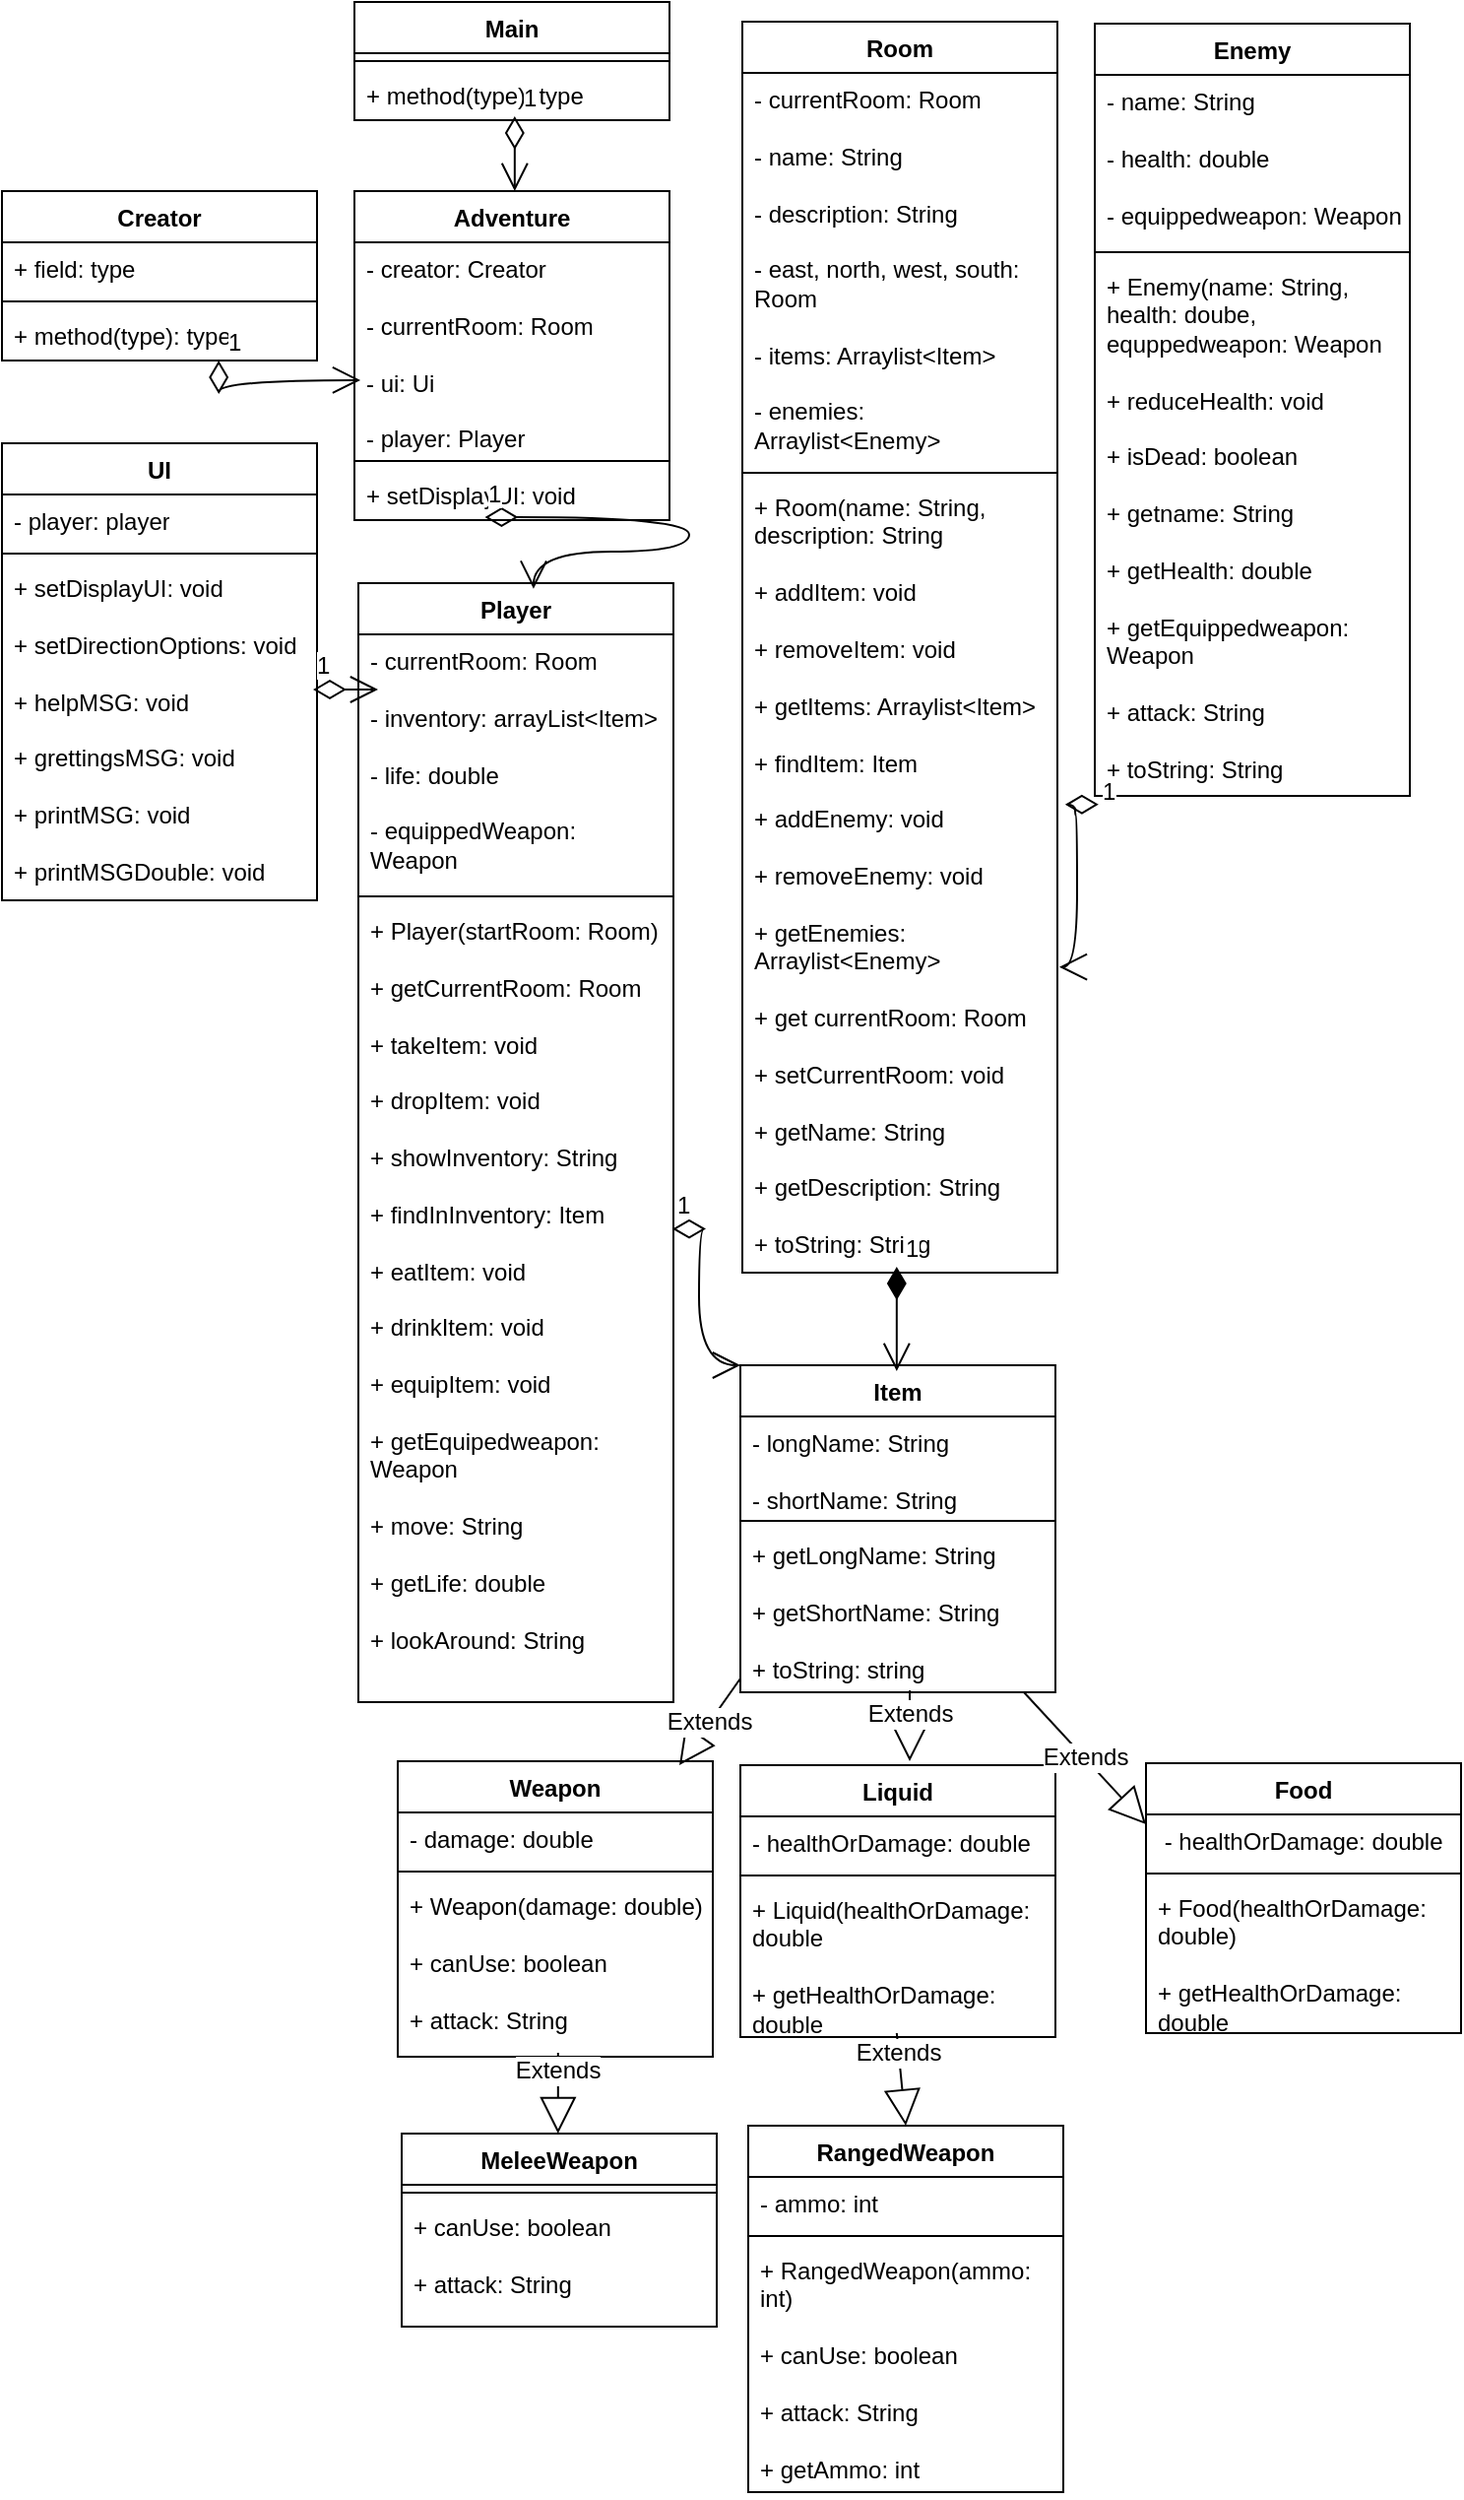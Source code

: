 <mxfile version="24.7.17">
  <diagram name="Side-1" id="qU7jDRmp4sU-wPXfuagq">
    <mxGraphModel dx="1969" dy="2167" grid="0" gridSize="10" guides="1" tooltips="1" connect="1" arrows="1" fold="1" page="0" pageScale="1" pageWidth="827" pageHeight="1169" math="0" shadow="0">
      <root>
        <mxCell id="0" />
        <mxCell id="1" parent="0" />
        <mxCell id="G3Mlg8crtl-Sd_K7aRFt-5" value="Weapon" style="swimlane;fontStyle=1;align=center;verticalAlign=top;childLayout=stackLayout;horizontal=1;startSize=26;horizontalStack=0;resizeParent=1;resizeParentMax=0;resizeLast=0;collapsible=1;marginBottom=0;whiteSpace=wrap;html=1;" parent="1" vertex="1">
          <mxGeometry x="370" y="-92" width="160" height="150" as="geometry" />
        </mxCell>
        <mxCell id="G3Mlg8crtl-Sd_K7aRFt-6" value="- damage: double" style="text;strokeColor=none;fillColor=none;align=left;verticalAlign=top;spacingLeft=4;spacingRight=4;overflow=hidden;rotatable=0;points=[[0,0.5],[1,0.5]];portConstraint=eastwest;whiteSpace=wrap;html=1;" parent="G3Mlg8crtl-Sd_K7aRFt-5" vertex="1">
          <mxGeometry y="26" width="160" height="26" as="geometry" />
        </mxCell>
        <mxCell id="G3Mlg8crtl-Sd_K7aRFt-7" value="" style="line;strokeWidth=1;fillColor=none;align=left;verticalAlign=middle;spacingTop=-1;spacingLeft=3;spacingRight=3;rotatable=0;labelPosition=right;points=[];portConstraint=eastwest;strokeColor=inherit;" parent="G3Mlg8crtl-Sd_K7aRFt-5" vertex="1">
          <mxGeometry y="52" width="160" height="8" as="geometry" />
        </mxCell>
        <mxCell id="G3Mlg8crtl-Sd_K7aRFt-8" value="+ Weapon(damage: double)&lt;div&gt;&lt;br&gt;&lt;/div&gt;&lt;div&gt;+ canUse: boolean&lt;/div&gt;&lt;div&gt;&lt;br&gt;&lt;/div&gt;&lt;div&gt;+ attack: String&lt;/div&gt;" style="text;strokeColor=none;fillColor=none;align=left;verticalAlign=top;spacingLeft=4;spacingRight=4;overflow=hidden;rotatable=0;points=[[0,0.5],[1,0.5]];portConstraint=eastwest;whiteSpace=wrap;html=1;" parent="G3Mlg8crtl-Sd_K7aRFt-5" vertex="1">
          <mxGeometry y="60" width="160" height="90" as="geometry" />
        </mxCell>
        <mxCell id="G3Mlg8crtl-Sd_K7aRFt-9" value="Food" style="swimlane;fontStyle=1;align=center;verticalAlign=top;childLayout=stackLayout;horizontal=1;startSize=26;horizontalStack=0;resizeParent=1;resizeParentMax=0;resizeLast=0;collapsible=1;marginBottom=0;whiteSpace=wrap;html=1;" parent="1" vertex="1">
          <mxGeometry x="750" y="-91" width="160" height="137" as="geometry" />
        </mxCell>
        <mxCell id="G3Mlg8crtl-Sd_K7aRFt-10" value="&amp;nbsp;- healthOrDamage: double" style="text;strokeColor=none;fillColor=none;align=left;verticalAlign=top;spacingLeft=4;spacingRight=4;overflow=hidden;rotatable=0;points=[[0,0.5],[1,0.5]];portConstraint=eastwest;whiteSpace=wrap;html=1;" parent="G3Mlg8crtl-Sd_K7aRFt-9" vertex="1">
          <mxGeometry y="26" width="160" height="26" as="geometry" />
        </mxCell>
        <mxCell id="G3Mlg8crtl-Sd_K7aRFt-11" value="" style="line;strokeWidth=1;fillColor=none;align=left;verticalAlign=middle;spacingTop=-1;spacingLeft=3;spacingRight=3;rotatable=0;labelPosition=right;points=[];portConstraint=eastwest;strokeColor=inherit;" parent="G3Mlg8crtl-Sd_K7aRFt-9" vertex="1">
          <mxGeometry y="52" width="160" height="8" as="geometry" />
        </mxCell>
        <mxCell id="G3Mlg8crtl-Sd_K7aRFt-12" value="+ Food(healthOrDamage: double)&lt;div&gt;&lt;br&gt;&lt;/div&gt;&lt;div&gt;+ getHealthOrDamage: double&lt;/div&gt;" style="text;strokeColor=none;fillColor=none;align=left;verticalAlign=top;spacingLeft=4;spacingRight=4;overflow=hidden;rotatable=0;points=[[0,0.5],[1,0.5]];portConstraint=eastwest;whiteSpace=wrap;html=1;" parent="G3Mlg8crtl-Sd_K7aRFt-9" vertex="1">
          <mxGeometry y="60" width="160" height="77" as="geometry" />
        </mxCell>
        <mxCell id="G3Mlg8crtl-Sd_K7aRFt-32" value="Item" style="swimlane;fontStyle=1;align=center;verticalAlign=top;childLayout=stackLayout;horizontal=1;startSize=26;horizontalStack=0;resizeParent=1;resizeParentMax=0;resizeLast=0;collapsible=1;marginBottom=0;whiteSpace=wrap;html=1;" parent="1" vertex="1">
          <mxGeometry x="544" y="-293" width="160" height="166" as="geometry" />
        </mxCell>
        <mxCell id="G3Mlg8crtl-Sd_K7aRFt-33" value="- longName: String&lt;div&gt;&lt;br&gt;&lt;/div&gt;&lt;div&gt;- shortName: String&lt;/div&gt;" style="text;strokeColor=none;fillColor=none;align=left;verticalAlign=top;spacingLeft=4;spacingRight=4;overflow=hidden;rotatable=0;points=[[0,0.5],[1,0.5]];portConstraint=eastwest;whiteSpace=wrap;html=1;" parent="G3Mlg8crtl-Sd_K7aRFt-32" vertex="1">
          <mxGeometry y="26" width="160" height="49" as="geometry" />
        </mxCell>
        <mxCell id="G3Mlg8crtl-Sd_K7aRFt-34" value="" style="line;strokeWidth=1;fillColor=none;align=left;verticalAlign=middle;spacingTop=-1;spacingLeft=3;spacingRight=3;rotatable=0;labelPosition=right;points=[];portConstraint=eastwest;strokeColor=inherit;" parent="G3Mlg8crtl-Sd_K7aRFt-32" vertex="1">
          <mxGeometry y="75" width="160" height="8" as="geometry" />
        </mxCell>
        <mxCell id="G3Mlg8crtl-Sd_K7aRFt-35" value="+ getLongName: String&lt;div&gt;&lt;br&gt;&lt;/div&gt;&lt;div&gt;+ getShortName: String&lt;/div&gt;&lt;div&gt;&lt;br&gt;&lt;/div&gt;&lt;div&gt;+ toString: string&lt;/div&gt;" style="text;strokeColor=none;fillColor=none;align=left;verticalAlign=top;spacingLeft=4;spacingRight=4;overflow=hidden;rotatable=0;points=[[0,0.5],[1,0.5]];portConstraint=eastwest;whiteSpace=wrap;html=1;" parent="G3Mlg8crtl-Sd_K7aRFt-32" vertex="1">
          <mxGeometry y="83" width="160" height="83" as="geometry" />
        </mxCell>
        <mxCell id="G3Mlg8crtl-Sd_K7aRFt-36" value="Liquid" style="swimlane;fontStyle=1;align=center;verticalAlign=top;childLayout=stackLayout;horizontal=1;startSize=26;horizontalStack=0;resizeParent=1;resizeParentMax=0;resizeLast=0;collapsible=1;marginBottom=0;whiteSpace=wrap;html=1;" parent="1" vertex="1">
          <mxGeometry x="544" y="-90" width="160" height="138" as="geometry" />
        </mxCell>
        <mxCell id="G3Mlg8crtl-Sd_K7aRFt-37" value="- healthOrDamage: double" style="text;strokeColor=none;fillColor=none;align=left;verticalAlign=top;spacingLeft=4;spacingRight=4;overflow=hidden;rotatable=0;points=[[0,0.5],[1,0.5]];portConstraint=eastwest;whiteSpace=wrap;html=1;" parent="G3Mlg8crtl-Sd_K7aRFt-36" vertex="1">
          <mxGeometry y="26" width="160" height="26" as="geometry" />
        </mxCell>
        <mxCell id="G3Mlg8crtl-Sd_K7aRFt-38" value="" style="line;strokeWidth=1;fillColor=none;align=left;verticalAlign=middle;spacingTop=-1;spacingLeft=3;spacingRight=3;rotatable=0;labelPosition=right;points=[];portConstraint=eastwest;strokeColor=inherit;" parent="G3Mlg8crtl-Sd_K7aRFt-36" vertex="1">
          <mxGeometry y="52" width="160" height="8" as="geometry" />
        </mxCell>
        <mxCell id="G3Mlg8crtl-Sd_K7aRFt-39" value="+ Liquid(healthOrDamage: double&lt;div&gt;&lt;br&gt;&lt;/div&gt;&lt;div&gt;+ getHealthOrDamage: double&lt;/div&gt;" style="text;strokeColor=none;fillColor=none;align=left;verticalAlign=top;spacingLeft=4;spacingRight=4;overflow=hidden;rotatable=0;points=[[0,0.5],[1,0.5]];portConstraint=eastwest;whiteSpace=wrap;html=1;" parent="G3Mlg8crtl-Sd_K7aRFt-36" vertex="1">
          <mxGeometry y="60" width="160" height="78" as="geometry" />
        </mxCell>
        <mxCell id="G3Mlg8crtl-Sd_K7aRFt-41" value="MeleeWeapon" style="swimlane;fontStyle=1;align=center;verticalAlign=top;childLayout=stackLayout;horizontal=1;startSize=26;horizontalStack=0;resizeParent=1;resizeParentMax=0;resizeLast=0;collapsible=1;marginBottom=0;whiteSpace=wrap;html=1;" parent="1" vertex="1">
          <mxGeometry x="372" y="97" width="160" height="98" as="geometry" />
        </mxCell>
        <mxCell id="G3Mlg8crtl-Sd_K7aRFt-43" value="" style="line;strokeWidth=1;fillColor=none;align=left;verticalAlign=middle;spacingTop=-1;spacingLeft=3;spacingRight=3;rotatable=0;labelPosition=right;points=[];portConstraint=eastwest;strokeColor=inherit;" parent="G3Mlg8crtl-Sd_K7aRFt-41" vertex="1">
          <mxGeometry y="26" width="160" height="8" as="geometry" />
        </mxCell>
        <mxCell id="G3Mlg8crtl-Sd_K7aRFt-44" value="+ canUse: boolean&lt;div&gt;&lt;br&gt;&lt;/div&gt;&lt;div&gt;+ attack: String&lt;/div&gt;" style="text;strokeColor=none;fillColor=none;align=left;verticalAlign=top;spacingLeft=4;spacingRight=4;overflow=hidden;rotatable=0;points=[[0,0.5],[1,0.5]];portConstraint=eastwest;whiteSpace=wrap;html=1;" parent="G3Mlg8crtl-Sd_K7aRFt-41" vertex="1">
          <mxGeometry y="34" width="160" height="64" as="geometry" />
        </mxCell>
        <mxCell id="G3Mlg8crtl-Sd_K7aRFt-45" value="RangedWeapon" style="swimlane;fontStyle=1;align=center;verticalAlign=top;childLayout=stackLayout;horizontal=1;startSize=26;horizontalStack=0;resizeParent=1;resizeParentMax=0;resizeLast=0;collapsible=1;marginBottom=0;whiteSpace=wrap;html=1;" parent="1" vertex="1">
          <mxGeometry x="548" y="93" width="160" height="186" as="geometry" />
        </mxCell>
        <mxCell id="G3Mlg8crtl-Sd_K7aRFt-46" value="- ammo: int" style="text;strokeColor=none;fillColor=none;align=left;verticalAlign=top;spacingLeft=4;spacingRight=4;overflow=hidden;rotatable=0;points=[[0,0.5],[1,0.5]];portConstraint=eastwest;whiteSpace=wrap;html=1;" parent="G3Mlg8crtl-Sd_K7aRFt-45" vertex="1">
          <mxGeometry y="26" width="160" height="26" as="geometry" />
        </mxCell>
        <mxCell id="G3Mlg8crtl-Sd_K7aRFt-47" value="" style="line;strokeWidth=1;fillColor=none;align=left;verticalAlign=middle;spacingTop=-1;spacingLeft=3;spacingRight=3;rotatable=0;labelPosition=right;points=[];portConstraint=eastwest;strokeColor=inherit;" parent="G3Mlg8crtl-Sd_K7aRFt-45" vertex="1">
          <mxGeometry y="52" width="160" height="8" as="geometry" />
        </mxCell>
        <mxCell id="G3Mlg8crtl-Sd_K7aRFt-48" value="+ RangedWeapon(ammo: int)&lt;div&gt;&lt;br&gt;&lt;/div&gt;&lt;div&gt;+ canUse: boolean&lt;/div&gt;&lt;div&gt;&lt;br&gt;&lt;/div&gt;&lt;div&gt;+ attack: String&lt;/div&gt;&lt;div&gt;&lt;br&gt;&lt;/div&gt;&lt;div&gt;+ getAmmo: int&lt;/div&gt;" style="text;strokeColor=none;fillColor=none;align=left;verticalAlign=top;spacingLeft=4;spacingRight=4;overflow=hidden;rotatable=0;points=[[0,0.5],[1,0.5]];portConstraint=eastwest;whiteSpace=wrap;html=1;" parent="G3Mlg8crtl-Sd_K7aRFt-45" vertex="1">
          <mxGeometry y="60" width="160" height="126" as="geometry" />
        </mxCell>
        <mxCell id="G3Mlg8crtl-Sd_K7aRFt-49" value="Player" style="swimlane;fontStyle=1;align=center;verticalAlign=top;childLayout=stackLayout;horizontal=1;startSize=26;horizontalStack=0;resizeParent=1;resizeParentMax=0;resizeLast=0;collapsible=1;marginBottom=0;whiteSpace=wrap;html=1;" parent="1" vertex="1">
          <mxGeometry x="350" y="-690" width="160" height="568" as="geometry" />
        </mxCell>
        <mxCell id="G3Mlg8crtl-Sd_K7aRFt-50" value="- currentRoom: Room&lt;div&gt;&lt;br&gt;&lt;/div&gt;&lt;div&gt;- inventory: arrayList&amp;lt;Item&amp;gt;&lt;/div&gt;&lt;div&gt;&lt;br&gt;&lt;/div&gt;&lt;div&gt;- life: double&lt;/div&gt;&lt;div&gt;&lt;br&gt;&lt;/div&gt;&lt;div&gt;- equippedWeapon: Weapon&lt;/div&gt;" style="text;strokeColor=none;fillColor=none;align=left;verticalAlign=top;spacingLeft=4;spacingRight=4;overflow=hidden;rotatable=0;points=[[0,0.5],[1,0.5]];portConstraint=eastwest;whiteSpace=wrap;html=1;" parent="G3Mlg8crtl-Sd_K7aRFt-49" vertex="1">
          <mxGeometry y="26" width="160" height="129" as="geometry" />
        </mxCell>
        <mxCell id="G3Mlg8crtl-Sd_K7aRFt-51" value="" style="line;strokeWidth=1;fillColor=none;align=left;verticalAlign=middle;spacingTop=-1;spacingLeft=3;spacingRight=3;rotatable=0;labelPosition=right;points=[];portConstraint=eastwest;strokeColor=inherit;" parent="G3Mlg8crtl-Sd_K7aRFt-49" vertex="1">
          <mxGeometry y="155" width="160" height="8" as="geometry" />
        </mxCell>
        <mxCell id="G3Mlg8crtl-Sd_K7aRFt-52" value="+ Player(startRoom: Room)&lt;div&gt;&lt;br&gt;&lt;/div&gt;&lt;div&gt;+ getCurrentRoom: Room&lt;/div&gt;&lt;div&gt;&lt;br&gt;&lt;/div&gt;&lt;div&gt;+ takeItem: void&lt;/div&gt;&lt;div&gt;&lt;br&gt;&lt;/div&gt;&lt;div&gt;+ dropItem: void&lt;/div&gt;&lt;div&gt;&lt;br&gt;&lt;/div&gt;&lt;div&gt;+ showInventory: String&lt;/div&gt;&lt;div&gt;&lt;br&gt;&lt;/div&gt;&lt;div&gt;+ findInInventory: Item&lt;/div&gt;&lt;div&gt;&lt;br&gt;&lt;/div&gt;&lt;div&gt;+ eatItem: void&lt;/div&gt;&lt;div&gt;&lt;br&gt;&lt;/div&gt;&lt;div&gt;+ drinkItem: void&lt;/div&gt;&lt;div&gt;&lt;br&gt;&lt;/div&gt;&lt;div&gt;+ equipItem: void&lt;/div&gt;&lt;div&gt;&lt;br&gt;&lt;/div&gt;&lt;div&gt;+ getEquipedweapon: Weapon&lt;/div&gt;&lt;div&gt;&lt;br&gt;&lt;/div&gt;&lt;div&gt;+ move: String&lt;/div&gt;&lt;div&gt;&lt;br&gt;&lt;/div&gt;&lt;div&gt;+ getLife: double&lt;/div&gt;&lt;div&gt;&lt;br&gt;&lt;/div&gt;&lt;div&gt;+ lookAround: String&lt;/div&gt;" style="text;strokeColor=none;fillColor=none;align=left;verticalAlign=top;spacingLeft=4;spacingRight=4;overflow=hidden;rotatable=0;points=[[0,0.5],[1,0.5]];portConstraint=eastwest;whiteSpace=wrap;html=1;" parent="G3Mlg8crtl-Sd_K7aRFt-49" vertex="1">
          <mxGeometry y="163" width="160" height="405" as="geometry" />
        </mxCell>
        <mxCell id="QJB_FHKzE-q1zCxWpkuR-5" value="Adventure" style="swimlane;fontStyle=1;align=center;verticalAlign=top;childLayout=stackLayout;horizontal=1;startSize=26;horizontalStack=0;resizeParent=1;resizeParentMax=0;resizeLast=0;collapsible=1;marginBottom=0;whiteSpace=wrap;html=1;" vertex="1" parent="1">
          <mxGeometry x="348" y="-889" width="160" height="167" as="geometry" />
        </mxCell>
        <mxCell id="QJB_FHKzE-q1zCxWpkuR-6" value="- creator: Creator&lt;div&gt;&lt;br&gt;&lt;/div&gt;&lt;div&gt;- currentRoom: Room&lt;/div&gt;&lt;div&gt;&lt;br&gt;&lt;/div&gt;&lt;div&gt;- ui: Ui&lt;/div&gt;&lt;div&gt;&lt;br&gt;&lt;/div&gt;&lt;div&gt;- player: Player&lt;br&gt;&lt;div&gt;&lt;br&gt;&lt;/div&gt;&lt;/div&gt;" style="text;strokeColor=none;fillColor=none;align=left;verticalAlign=top;spacingLeft=4;spacingRight=4;overflow=hidden;rotatable=0;points=[[0,0.5],[1,0.5]];portConstraint=eastwest;whiteSpace=wrap;html=1;" vertex="1" parent="QJB_FHKzE-q1zCxWpkuR-5">
          <mxGeometry y="26" width="160" height="107" as="geometry" />
        </mxCell>
        <mxCell id="QJB_FHKzE-q1zCxWpkuR-7" value="" style="line;strokeWidth=1;fillColor=none;align=left;verticalAlign=middle;spacingTop=-1;spacingLeft=3;spacingRight=3;rotatable=0;labelPosition=right;points=[];portConstraint=eastwest;strokeColor=inherit;" vertex="1" parent="QJB_FHKzE-q1zCxWpkuR-5">
          <mxGeometry y="133" width="160" height="8" as="geometry" />
        </mxCell>
        <mxCell id="QJB_FHKzE-q1zCxWpkuR-8" value="+ setDisplayUI: void" style="text;strokeColor=none;fillColor=none;align=left;verticalAlign=top;spacingLeft=4;spacingRight=4;overflow=hidden;rotatable=0;points=[[0,0.5],[1,0.5]];portConstraint=eastwest;whiteSpace=wrap;html=1;" vertex="1" parent="QJB_FHKzE-q1zCxWpkuR-5">
          <mxGeometry y="141" width="160" height="26" as="geometry" />
        </mxCell>
        <mxCell id="QJB_FHKzE-q1zCxWpkuR-9" value="Creator" style="swimlane;fontStyle=1;align=center;verticalAlign=top;childLayout=stackLayout;horizontal=1;startSize=26;horizontalStack=0;resizeParent=1;resizeParentMax=0;resizeLast=0;collapsible=1;marginBottom=0;whiteSpace=wrap;html=1;" vertex="1" parent="1">
          <mxGeometry x="169" y="-889" width="160" height="86" as="geometry" />
        </mxCell>
        <mxCell id="QJB_FHKzE-q1zCxWpkuR-10" value="+ field: type" style="text;strokeColor=none;fillColor=none;align=left;verticalAlign=top;spacingLeft=4;spacingRight=4;overflow=hidden;rotatable=0;points=[[0,0.5],[1,0.5]];portConstraint=eastwest;whiteSpace=wrap;html=1;" vertex="1" parent="QJB_FHKzE-q1zCxWpkuR-9">
          <mxGeometry y="26" width="160" height="26" as="geometry" />
        </mxCell>
        <mxCell id="QJB_FHKzE-q1zCxWpkuR-11" value="" style="line;strokeWidth=1;fillColor=none;align=left;verticalAlign=middle;spacingTop=-1;spacingLeft=3;spacingRight=3;rotatable=0;labelPosition=right;points=[];portConstraint=eastwest;strokeColor=inherit;" vertex="1" parent="QJB_FHKzE-q1zCxWpkuR-9">
          <mxGeometry y="52" width="160" height="8" as="geometry" />
        </mxCell>
        <mxCell id="QJB_FHKzE-q1zCxWpkuR-12" value="+ method(type): type" style="text;strokeColor=none;fillColor=none;align=left;verticalAlign=top;spacingLeft=4;spacingRight=4;overflow=hidden;rotatable=0;points=[[0,0.5],[1,0.5]];portConstraint=eastwest;whiteSpace=wrap;html=1;" vertex="1" parent="QJB_FHKzE-q1zCxWpkuR-9">
          <mxGeometry y="60" width="160" height="26" as="geometry" />
        </mxCell>
        <mxCell id="QJB_FHKzE-q1zCxWpkuR-13" value="Enemy" style="swimlane;fontStyle=1;align=center;verticalAlign=top;childLayout=stackLayout;horizontal=1;startSize=26;horizontalStack=0;resizeParent=1;resizeParentMax=0;resizeLast=0;collapsible=1;marginBottom=0;whiteSpace=wrap;html=1;" vertex="1" parent="1">
          <mxGeometry x="724" y="-974" width="160" height="392" as="geometry" />
        </mxCell>
        <mxCell id="QJB_FHKzE-q1zCxWpkuR-14" value="- name: String&lt;div&gt;&lt;br&gt;&lt;/div&gt;&lt;div&gt;- health: double&lt;/div&gt;&lt;div&gt;&lt;br&gt;&lt;/div&gt;&lt;div&gt;- equippedweapon: Weapon&lt;/div&gt;" style="text;strokeColor=none;fillColor=none;align=left;verticalAlign=top;spacingLeft=4;spacingRight=4;overflow=hidden;rotatable=0;points=[[0,0.5],[1,0.5]];portConstraint=eastwest;whiteSpace=wrap;html=1;" vertex="1" parent="QJB_FHKzE-q1zCxWpkuR-13">
          <mxGeometry y="26" width="160" height="86" as="geometry" />
        </mxCell>
        <mxCell id="QJB_FHKzE-q1zCxWpkuR-15" value="" style="line;strokeWidth=1;fillColor=none;align=left;verticalAlign=middle;spacingTop=-1;spacingLeft=3;spacingRight=3;rotatable=0;labelPosition=right;points=[];portConstraint=eastwest;strokeColor=inherit;" vertex="1" parent="QJB_FHKzE-q1zCxWpkuR-13">
          <mxGeometry y="112" width="160" height="8" as="geometry" />
        </mxCell>
        <mxCell id="QJB_FHKzE-q1zCxWpkuR-16" value="+ Enemy(name: String, health: doube, equppedweapon: Weapon&lt;div&gt;&lt;br&gt;&lt;/div&gt;&lt;div&gt;+ reduceHealth: void&lt;/div&gt;&lt;div&gt;&lt;br&gt;&lt;/div&gt;&lt;div&gt;+ isDead: boolean&lt;/div&gt;&lt;div&gt;&lt;br&gt;&lt;/div&gt;&lt;div&gt;+ getname: String&lt;/div&gt;&lt;div&gt;&lt;br&gt;&lt;/div&gt;&lt;div&gt;+ getHealth: double&lt;/div&gt;&lt;div&gt;&lt;br&gt;&lt;/div&gt;&lt;div&gt;+ getEquippedweapon: Weapon&lt;/div&gt;&lt;div&gt;&lt;br&gt;&lt;/div&gt;&lt;div&gt;+ attack: String&lt;/div&gt;&lt;div&gt;&lt;br&gt;&lt;/div&gt;&lt;div&gt;+ toString: String&lt;/div&gt;" style="text;strokeColor=none;fillColor=none;align=left;verticalAlign=top;spacingLeft=4;spacingRight=4;overflow=hidden;rotatable=0;points=[[0,0.5],[1,0.5]];portConstraint=eastwest;whiteSpace=wrap;html=1;" vertex="1" parent="QJB_FHKzE-q1zCxWpkuR-13">
          <mxGeometry y="120" width="160" height="272" as="geometry" />
        </mxCell>
        <mxCell id="QJB_FHKzE-q1zCxWpkuR-17" value="Main" style="swimlane;fontStyle=1;align=center;verticalAlign=top;childLayout=stackLayout;horizontal=1;startSize=26;horizontalStack=0;resizeParent=1;resizeParentMax=0;resizeLast=0;collapsible=1;marginBottom=0;whiteSpace=wrap;html=1;" vertex="1" parent="1">
          <mxGeometry x="348" y="-985" width="160" height="60" as="geometry" />
        </mxCell>
        <mxCell id="QJB_FHKzE-q1zCxWpkuR-19" value="" style="line;strokeWidth=1;fillColor=none;align=left;verticalAlign=middle;spacingTop=-1;spacingLeft=3;spacingRight=3;rotatable=0;labelPosition=right;points=[];portConstraint=eastwest;strokeColor=inherit;" vertex="1" parent="QJB_FHKzE-q1zCxWpkuR-17">
          <mxGeometry y="26" width="160" height="8" as="geometry" />
        </mxCell>
        <mxCell id="QJB_FHKzE-q1zCxWpkuR-20" value="+ method(type): type" style="text;strokeColor=none;fillColor=none;align=left;verticalAlign=top;spacingLeft=4;spacingRight=4;overflow=hidden;rotatable=0;points=[[0,0.5],[1,0.5]];portConstraint=eastwest;whiteSpace=wrap;html=1;" vertex="1" parent="QJB_FHKzE-q1zCxWpkuR-17">
          <mxGeometry y="34" width="160" height="26" as="geometry" />
        </mxCell>
        <mxCell id="QJB_FHKzE-q1zCxWpkuR-21" value="Room" style="swimlane;fontStyle=1;align=center;verticalAlign=top;childLayout=stackLayout;horizontal=1;startSize=26;horizontalStack=0;resizeParent=1;resizeParentMax=0;resizeLast=0;collapsible=1;marginBottom=0;whiteSpace=wrap;html=1;" vertex="1" parent="1">
          <mxGeometry x="545" y="-975" width="160" height="635" as="geometry" />
        </mxCell>
        <mxCell id="QJB_FHKzE-q1zCxWpkuR-22" value="- currentRoom: Room&lt;div&gt;&lt;br&gt;&lt;/div&gt;&lt;div&gt;- name: String&lt;/div&gt;&lt;div&gt;&lt;br&gt;&lt;/div&gt;&lt;div&gt;- description: String&lt;/div&gt;&lt;div&gt;&lt;br&gt;&lt;/div&gt;&lt;div&gt;- east, north, west, south: Room&lt;/div&gt;&lt;div&gt;&lt;br&gt;&lt;/div&gt;&lt;div&gt;- items: Arraylist&amp;lt;Item&amp;gt;&lt;/div&gt;&lt;div&gt;&lt;br&gt;&lt;/div&gt;&lt;div&gt;- enemies: Arraylist&amp;lt;Enemy&amp;gt;&lt;/div&gt;" style="text;strokeColor=none;fillColor=none;align=left;verticalAlign=top;spacingLeft=4;spacingRight=4;overflow=hidden;rotatable=0;points=[[0,0.5],[1,0.5]];portConstraint=eastwest;whiteSpace=wrap;html=1;" vertex="1" parent="QJB_FHKzE-q1zCxWpkuR-21">
          <mxGeometry y="26" width="160" height="199" as="geometry" />
        </mxCell>
        <mxCell id="QJB_FHKzE-q1zCxWpkuR-23" value="" style="line;strokeWidth=1;fillColor=none;align=left;verticalAlign=middle;spacingTop=-1;spacingLeft=3;spacingRight=3;rotatable=0;labelPosition=right;points=[];portConstraint=eastwest;strokeColor=inherit;" vertex="1" parent="QJB_FHKzE-q1zCxWpkuR-21">
          <mxGeometry y="225" width="160" height="8" as="geometry" />
        </mxCell>
        <mxCell id="QJB_FHKzE-q1zCxWpkuR-24" value="+ Room(name: String, description: String&lt;div&gt;&lt;br&gt;&lt;/div&gt;&lt;div&gt;+ addItem: void&lt;/div&gt;&lt;div&gt;&lt;br&gt;&lt;/div&gt;&lt;div&gt;+ removeItem: void&lt;/div&gt;&lt;div&gt;&lt;br&gt;&lt;/div&gt;&lt;div&gt;+ getItems: Arraylist&amp;lt;Item&amp;gt;&lt;/div&gt;&lt;div&gt;&lt;br&gt;&lt;/div&gt;&lt;div&gt;+ findItem: Item&lt;/div&gt;&lt;div&gt;&lt;br&gt;&lt;/div&gt;&lt;div&gt;+ addEnemy: void&lt;/div&gt;&lt;div&gt;&lt;br&gt;&lt;/div&gt;&lt;div&gt;+ removeEnemy: void&lt;/div&gt;&lt;div&gt;&lt;br&gt;&lt;/div&gt;&lt;div&gt;+ getEnemies: Arraylist&amp;lt;Enemy&amp;gt;&lt;/div&gt;&lt;div&gt;&lt;br&gt;&lt;/div&gt;&lt;div&gt;+ get currentRoom: Room&lt;/div&gt;&lt;div&gt;&lt;br&gt;&lt;/div&gt;&lt;div&gt;+ setCurrentRoom: void&lt;/div&gt;&lt;div&gt;&lt;br&gt;&lt;/div&gt;&lt;div&gt;+ getName: String&lt;/div&gt;&lt;div&gt;&lt;br&gt;&lt;/div&gt;&lt;div&gt;+ getDescription: String&lt;/div&gt;&lt;div&gt;&lt;br&gt;&lt;/div&gt;&lt;div&gt;+ toString: String&lt;/div&gt;&lt;div&gt;&lt;br&gt;&lt;/div&gt;&lt;div&gt;&lt;br&gt;&lt;/div&gt;" style="text;strokeColor=none;fillColor=none;align=left;verticalAlign=top;spacingLeft=4;spacingRight=4;overflow=hidden;rotatable=0;points=[[0,0.5],[1,0.5]];portConstraint=eastwest;whiteSpace=wrap;html=1;" vertex="1" parent="QJB_FHKzE-q1zCxWpkuR-21">
          <mxGeometry y="233" width="160" height="402" as="geometry" />
        </mxCell>
        <mxCell id="QJB_FHKzE-q1zCxWpkuR-25" value="UI" style="swimlane;fontStyle=1;align=center;verticalAlign=top;childLayout=stackLayout;horizontal=1;startSize=26;horizontalStack=0;resizeParent=1;resizeParentMax=0;resizeLast=0;collapsible=1;marginBottom=0;whiteSpace=wrap;html=1;" vertex="1" parent="1">
          <mxGeometry x="169" y="-761" width="160" height="232" as="geometry" />
        </mxCell>
        <mxCell id="QJB_FHKzE-q1zCxWpkuR-26" value="- player: player" style="text;strokeColor=none;fillColor=none;align=left;verticalAlign=top;spacingLeft=4;spacingRight=4;overflow=hidden;rotatable=0;points=[[0,0.5],[1,0.5]];portConstraint=eastwest;whiteSpace=wrap;html=1;" vertex="1" parent="QJB_FHKzE-q1zCxWpkuR-25">
          <mxGeometry y="26" width="160" height="26" as="geometry" />
        </mxCell>
        <mxCell id="QJB_FHKzE-q1zCxWpkuR-27" value="" style="line;strokeWidth=1;fillColor=none;align=left;verticalAlign=middle;spacingTop=-1;spacingLeft=3;spacingRight=3;rotatable=0;labelPosition=right;points=[];portConstraint=eastwest;strokeColor=inherit;" vertex="1" parent="QJB_FHKzE-q1zCxWpkuR-25">
          <mxGeometry y="52" width="160" height="8" as="geometry" />
        </mxCell>
        <mxCell id="QJB_FHKzE-q1zCxWpkuR-28" value="+ setDisplayUI: void&lt;div&gt;&lt;br&gt;&lt;/div&gt;&lt;div&gt;+ setDirectionOptions: void&lt;/div&gt;&lt;div&gt;&lt;br&gt;&lt;/div&gt;&lt;div&gt;+ helpMSG: void&lt;/div&gt;&lt;div&gt;&lt;br&gt;&lt;/div&gt;&lt;div&gt;+ grettingsMSG: void&lt;/div&gt;&lt;div&gt;&lt;br&gt;&lt;/div&gt;&lt;div&gt;+ printMSG: void&lt;/div&gt;&lt;div&gt;&lt;br&gt;&lt;/div&gt;&lt;div&gt;+ printMSGDouble: void&lt;/div&gt;" style="text;strokeColor=none;fillColor=none;align=left;verticalAlign=top;spacingLeft=4;spacingRight=4;overflow=hidden;rotatable=0;points=[[0,0.5],[1,0.5]];portConstraint=eastwest;whiteSpace=wrap;html=1;" vertex="1" parent="QJB_FHKzE-q1zCxWpkuR-25">
          <mxGeometry y="60" width="160" height="172" as="geometry" />
        </mxCell>
        <mxCell id="QJB_FHKzE-q1zCxWpkuR-30" value="Extends" style="endArrow=block;endSize=16;endFill=0;html=1;rounded=0;fontSize=12;curved=1;" edge="1" parent="1">
          <mxGeometry x="-0.333" width="160" relative="1" as="geometry">
            <mxPoint x="630" y="-128" as="sourcePoint" />
            <mxPoint x="630" y="-92" as="targetPoint" />
            <mxPoint as="offset" />
          </mxGeometry>
        </mxCell>
        <mxCell id="QJB_FHKzE-q1zCxWpkuR-31" value="Extends" style="endArrow=block;endSize=16;endFill=0;html=1;rounded=0;fontSize=12;curved=1;" edge="1" parent="1">
          <mxGeometry width="160" relative="1" as="geometry">
            <mxPoint x="688" y="-127" as="sourcePoint" />
            <mxPoint x="750" y="-60" as="targetPoint" />
          </mxGeometry>
        </mxCell>
        <mxCell id="QJB_FHKzE-q1zCxWpkuR-32" value="Extends" style="endArrow=block;endSize=16;endFill=0;html=1;rounded=0;fontSize=12;curved=1;" edge="1" parent="1">
          <mxGeometry width="160" relative="1" as="geometry">
            <mxPoint x="544" y="-134" as="sourcePoint" />
            <mxPoint x="513" y="-90" as="targetPoint" />
          </mxGeometry>
        </mxCell>
        <mxCell id="QJB_FHKzE-q1zCxWpkuR-33" value="Extends" style="endArrow=block;endSize=16;endFill=0;html=1;rounded=0;fontSize=12;curved=1;" edge="1" parent="1">
          <mxGeometry x="-0.561" width="160" relative="1" as="geometry">
            <mxPoint x="451.41" y="56" as="sourcePoint" />
            <mxPoint x="451.41" y="97" as="targetPoint" />
            <mxPoint as="offset" />
          </mxGeometry>
        </mxCell>
        <mxCell id="QJB_FHKzE-q1zCxWpkuR-34" value="Extends" style="endArrow=block;endSize=16;endFill=0;html=1;rounded=0;fontSize=12;curved=1;entryX=0.5;entryY=0;entryDx=0;entryDy=0;" edge="1" parent="1" target="G3Mlg8crtl-Sd_K7aRFt-45">
          <mxGeometry x="-0.561" width="160" relative="1" as="geometry">
            <mxPoint x="623.41" y="46" as="sourcePoint" />
            <mxPoint x="623.41" y="87" as="targetPoint" />
            <mxPoint as="offset" />
          </mxGeometry>
        </mxCell>
        <mxCell id="QJB_FHKzE-q1zCxWpkuR-35" value="1" style="endArrow=open;html=1;endSize=12;startArrow=diamondThin;startSize=14;startFill=1;edgeStyle=orthogonalEdgeStyle;align=left;verticalAlign=bottom;rounded=0;fontSize=12;curved=1;" edge="1" parent="1">
          <mxGeometry x="-1" y="3" relative="1" as="geometry">
            <mxPoint x="623.41" y="-343" as="sourcePoint" />
            <mxPoint x="623.41" y="-290" as="targetPoint" />
          </mxGeometry>
        </mxCell>
        <mxCell id="QJB_FHKzE-q1zCxWpkuR-36" value="1" style="endArrow=open;html=1;endSize=12;startArrow=diamondThin;startSize=14;startFill=0;edgeStyle=orthogonalEdgeStyle;align=left;verticalAlign=bottom;rounded=0;fontSize=12;curved=1;exitX=0.997;exitY=0.407;exitDx=0;exitDy=0;exitPerimeter=0;entryX=0;entryY=0;entryDx=0;entryDy=0;" edge="1" parent="1" source="G3Mlg8crtl-Sd_K7aRFt-52" target="G3Mlg8crtl-Sd_K7aRFt-32">
          <mxGeometry x="-1" y="3" relative="1" as="geometry">
            <mxPoint x="523" y="-364" as="sourcePoint" />
            <mxPoint x="523" y="-280" as="targetPoint" />
            <Array as="points">
              <mxPoint x="523" y="-362" />
              <mxPoint x="523" y="-293" />
            </Array>
          </mxGeometry>
        </mxCell>
        <mxCell id="QJB_FHKzE-q1zCxWpkuR-37" value="1" style="endArrow=open;html=1;endSize=12;startArrow=diamondThin;startSize=14;startFill=0;edgeStyle=orthogonalEdgeStyle;align=left;verticalAlign=bottom;rounded=0;fontSize=12;curved=1;exitX=0.414;exitY=0.943;exitDx=0;exitDy=0;exitPerimeter=0;entryX=0.556;entryY=0.005;entryDx=0;entryDy=0;entryPerimeter=0;" edge="1" parent="1" source="QJB_FHKzE-q1zCxWpkuR-8" target="G3Mlg8crtl-Sd_K7aRFt-49">
          <mxGeometry x="-1" y="3" relative="1" as="geometry">
            <mxPoint x="402.26" y="-710.06" as="sourcePoint" />
            <mxPoint x="453.26" y="-701.06" as="targetPoint" />
          </mxGeometry>
        </mxCell>
        <mxCell id="QJB_FHKzE-q1zCxWpkuR-38" value="1" style="endArrow=open;html=1;endSize=12;startArrow=diamondThin;startSize=14;startFill=0;edgeStyle=orthogonalEdgeStyle;align=left;verticalAlign=bottom;rounded=0;fontSize=12;curved=1;exitX=0.688;exitY=1;exitDx=0;exitDy=0;exitPerimeter=0;entryX=0.019;entryY=0.654;entryDx=0;entryDy=0;entryPerimeter=0;" edge="1" parent="1" source="QJB_FHKzE-q1zCxWpkuR-12" target="QJB_FHKzE-q1zCxWpkuR-6">
          <mxGeometry x="-1" y="3" relative="1" as="geometry">
            <mxPoint x="288" y="-787" as="sourcePoint" />
            <mxPoint x="345" y="-793" as="targetPoint" />
          </mxGeometry>
        </mxCell>
        <mxCell id="QJB_FHKzE-q1zCxWpkuR-39" value="1" style="endArrow=open;html=1;endSize=12;startArrow=diamondThin;startSize=14;startFill=0;edgeStyle=orthogonalEdgeStyle;align=left;verticalAlign=bottom;rounded=0;fontSize=12;curved=1;" edge="1" parent="1">
          <mxGeometry x="-1" y="3" relative="1" as="geometry">
            <mxPoint x="327" y="-636" as="sourcePoint" />
            <mxPoint x="360" y="-636" as="targetPoint" />
          </mxGeometry>
        </mxCell>
        <mxCell id="QJB_FHKzE-q1zCxWpkuR-40" value="1" style="endArrow=open;html=1;endSize=12;startArrow=diamondThin;startSize=14;startFill=0;edgeStyle=orthogonalEdgeStyle;align=left;verticalAlign=bottom;rounded=0;fontSize=12;curved=1;" edge="1" parent="1">
          <mxGeometry x="-1" y="3" relative="1" as="geometry">
            <mxPoint x="429.41" y="-927" as="sourcePoint" />
            <mxPoint x="429.41" y="-889" as="targetPoint" />
          </mxGeometry>
        </mxCell>
        <mxCell id="QJB_FHKzE-q1zCxWpkuR-41" value="1" style="endArrow=open;html=1;endSize=12;startArrow=diamondThin;startSize=14;startFill=0;edgeStyle=orthogonalEdgeStyle;align=left;verticalAlign=bottom;rounded=0;fontSize=12;curved=1;entryX=1.006;entryY=0.614;entryDx=0;entryDy=0;entryPerimeter=0;exitX=0.012;exitY=1.016;exitDx=0;exitDy=0;exitPerimeter=0;" edge="1" parent="1" source="QJB_FHKzE-q1zCxWpkuR-16" target="QJB_FHKzE-q1zCxWpkuR-24">
          <mxGeometry x="-1" y="3" relative="1" as="geometry">
            <mxPoint x="832" y="-518" as="sourcePoint" />
            <mxPoint x="789" y="-439" as="targetPoint" />
          </mxGeometry>
        </mxCell>
      </root>
    </mxGraphModel>
  </diagram>
</mxfile>
